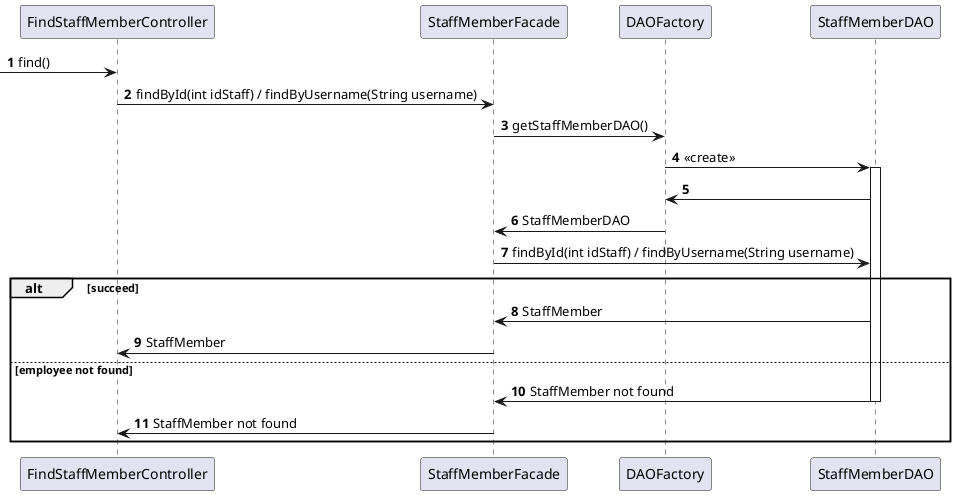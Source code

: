 @startuml

autonumber

-> FindStaffMemberController : find()
FindStaffMemberController -> StaffMemberFacade : findById(int idStaff) / findByUsername(String username)
StaffMemberFacade -> DAOFactory : getStaffMemberDAO()
DAOFactory -> StaffMemberDAO ++ : <<create>>
StaffMemberDAO -> DAOFactory
DAOFactory -> StaffMemberFacade : StaffMemberDAO
StaffMemberFacade -> StaffMemberDAO : findById(int idStaff) / findByUsername(String username)
alt succeed
  StaffMemberDAO -> StaffMemberFacade : StaffMember
  StaffMemberFacade -> FindStaffMemberController : StaffMember
else employee not found
  StaffMemberDAO -> StaffMemberFacade : StaffMember not found
  deactivate StaffMemberDAO
  StaffMemberFacade -> FindStaffMemberController : StaffMember not found
end

@enduml